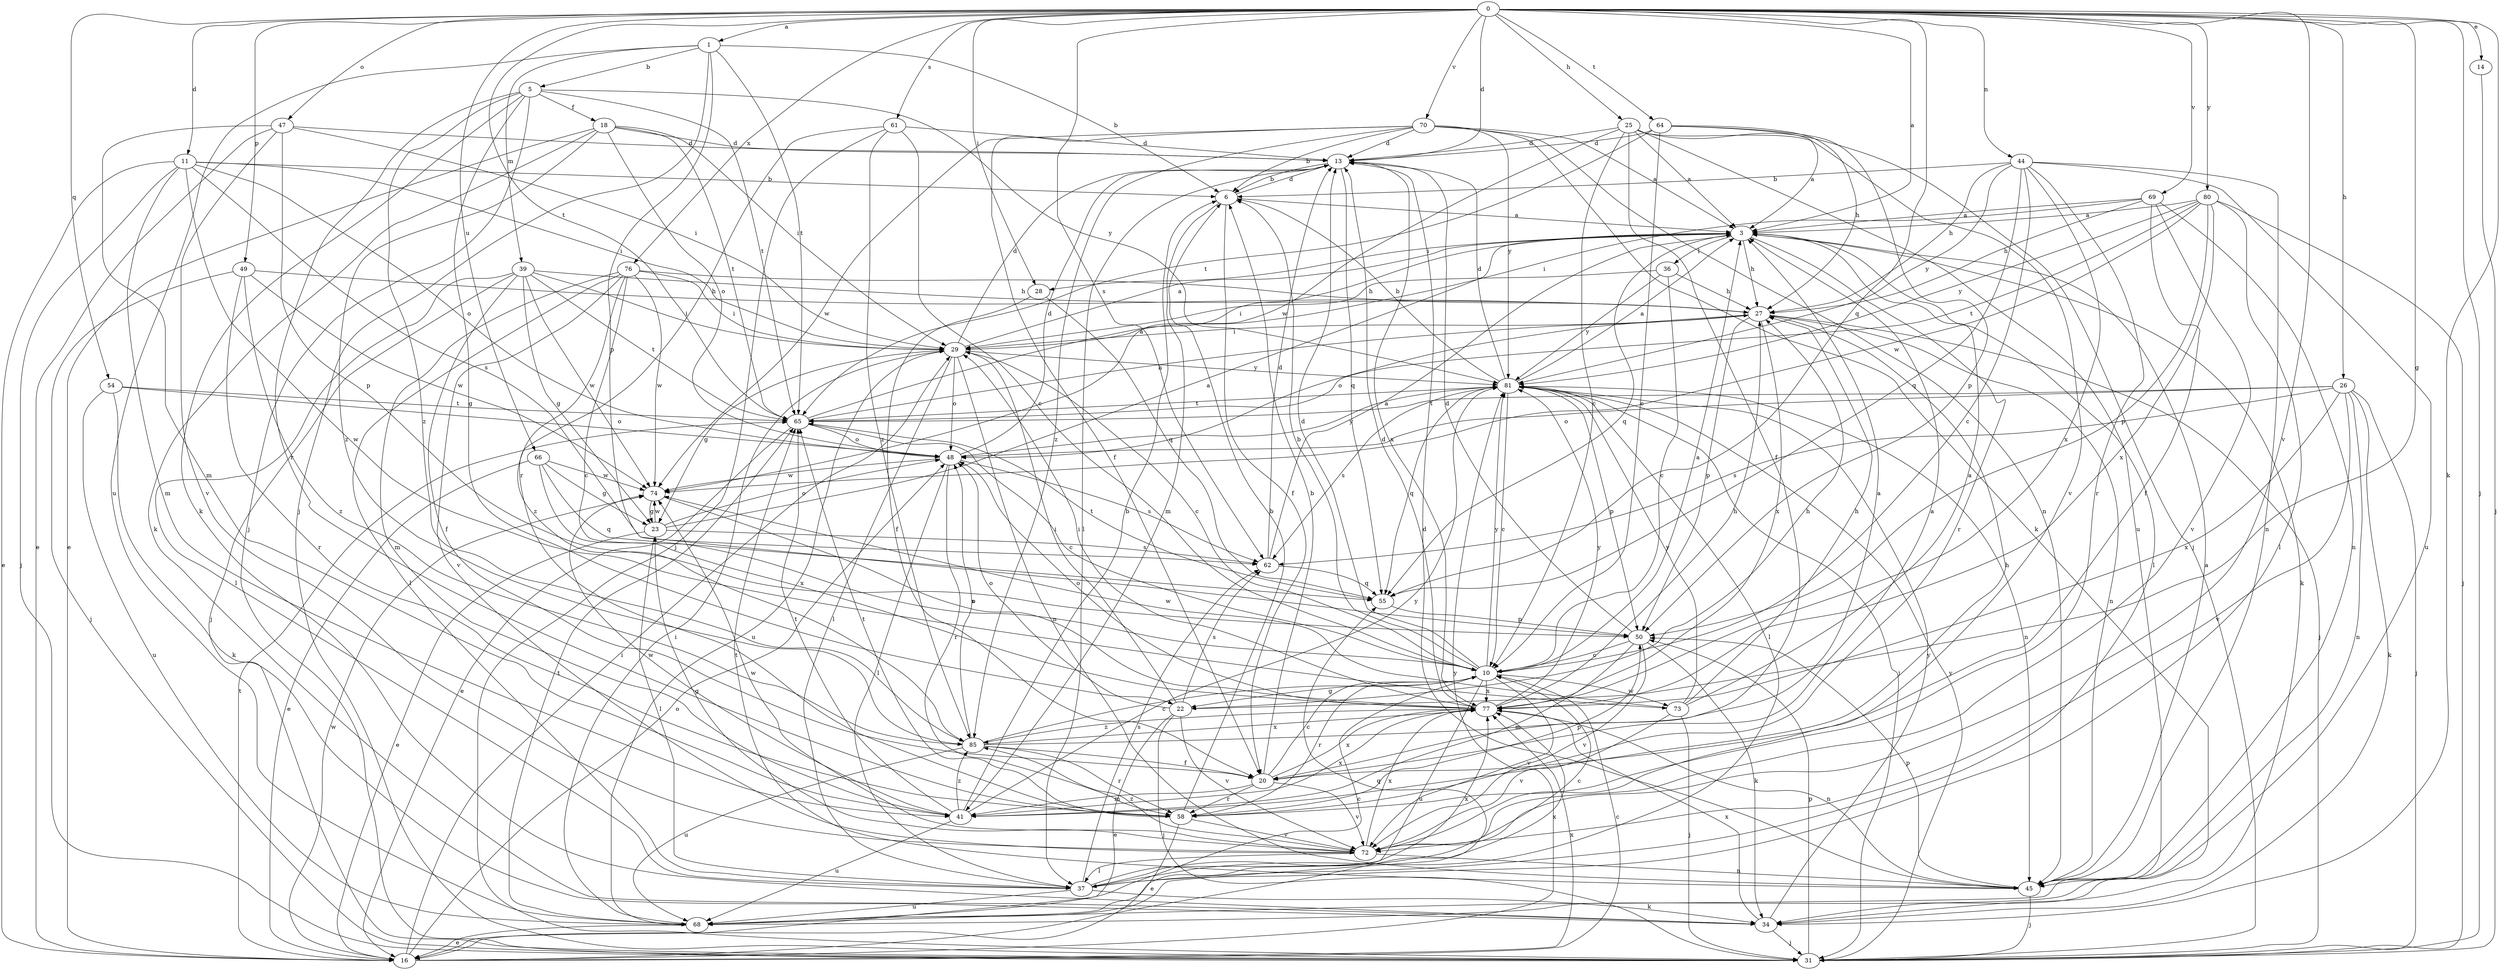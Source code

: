 strict digraph  {
0;
1;
3;
5;
6;
10;
11;
13;
14;
16;
18;
20;
22;
23;
25;
26;
27;
28;
29;
31;
34;
36;
37;
39;
41;
44;
45;
47;
48;
49;
50;
54;
55;
58;
61;
62;
64;
65;
66;
68;
69;
70;
72;
73;
74;
76;
77;
80;
81;
85;
0 -> 1  [label=a];
0 -> 3  [label=a];
0 -> 11  [label=d];
0 -> 13  [label=d];
0 -> 14  [label=e];
0 -> 22  [label=g];
0 -> 25  [label=h];
0 -> 26  [label=h];
0 -> 28  [label=i];
0 -> 31  [label=j];
0 -> 34  [label=k];
0 -> 44  [label=n];
0 -> 47  [label=o];
0 -> 49  [label=p];
0 -> 54  [label=q];
0 -> 55  [label=q];
0 -> 61  [label=s];
0 -> 62  [label=s];
0 -> 64  [label=t];
0 -> 65  [label=t];
0 -> 66  [label=u];
0 -> 69  [label=v];
0 -> 70  [label=v];
0 -> 72  [label=v];
0 -> 76  [label=x];
0 -> 80  [label=y];
1 -> 5  [label=b];
1 -> 6  [label=b];
1 -> 31  [label=j];
1 -> 39  [label=m];
1 -> 50  [label=p];
1 -> 65  [label=t];
1 -> 68  [label=u];
3 -> 27  [label=h];
3 -> 28  [label=i];
3 -> 34  [label=k];
3 -> 36  [label=l];
3 -> 37  [label=l];
3 -> 55  [label=q];
3 -> 58  [label=r];
5 -> 18  [label=f];
5 -> 22  [label=g];
5 -> 31  [label=j];
5 -> 34  [label=k];
5 -> 58  [label=r];
5 -> 65  [label=t];
5 -> 81  [label=y];
5 -> 85  [label=z];
6 -> 3  [label=a];
6 -> 13  [label=d];
6 -> 20  [label=f];
6 -> 41  [label=m];
10 -> 3  [label=a];
10 -> 6  [label=b];
10 -> 13  [label=d];
10 -> 22  [label=g];
10 -> 58  [label=r];
10 -> 68  [label=u];
10 -> 72  [label=v];
10 -> 73  [label=w];
10 -> 77  [label=x];
10 -> 81  [label=y];
11 -> 6  [label=b];
11 -> 16  [label=e];
11 -> 29  [label=i];
11 -> 31  [label=j];
11 -> 41  [label=m];
11 -> 48  [label=o];
11 -> 62  [label=s];
11 -> 73  [label=w];
13 -> 6  [label=b];
13 -> 37  [label=l];
13 -> 55  [label=q];
13 -> 77  [label=x];
14 -> 31  [label=j];
16 -> 10  [label=c];
16 -> 29  [label=i];
16 -> 48  [label=o];
16 -> 55  [label=q];
16 -> 65  [label=t];
16 -> 74  [label=w];
16 -> 77  [label=x];
16 -> 81  [label=y];
18 -> 13  [label=d];
18 -> 16  [label=e];
18 -> 29  [label=i];
18 -> 34  [label=k];
18 -> 48  [label=o];
18 -> 65  [label=t];
18 -> 85  [label=z];
20 -> 3  [label=a];
20 -> 6  [label=b];
20 -> 10  [label=c];
20 -> 41  [label=m];
20 -> 58  [label=r];
20 -> 72  [label=v];
20 -> 77  [label=x];
22 -> 16  [label=e];
22 -> 27  [label=h];
22 -> 29  [label=i];
22 -> 31  [label=j];
22 -> 48  [label=o];
22 -> 62  [label=s];
22 -> 72  [label=v];
23 -> 3  [label=a];
23 -> 16  [label=e];
23 -> 37  [label=l];
23 -> 48  [label=o];
23 -> 62  [label=s];
23 -> 74  [label=w];
25 -> 3  [label=a];
25 -> 10  [label=c];
25 -> 13  [label=d];
25 -> 20  [label=f];
25 -> 31  [label=j];
25 -> 68  [label=u];
25 -> 72  [label=v];
25 -> 74  [label=w];
26 -> 31  [label=j];
26 -> 34  [label=k];
26 -> 45  [label=n];
26 -> 48  [label=o];
26 -> 62  [label=s];
26 -> 65  [label=t];
26 -> 72  [label=v];
26 -> 77  [label=x];
27 -> 29  [label=i];
27 -> 31  [label=j];
27 -> 45  [label=n];
27 -> 48  [label=o];
27 -> 50  [label=p];
27 -> 77  [label=x];
28 -> 20  [label=f];
28 -> 55  [label=q];
29 -> 3  [label=a];
29 -> 10  [label=c];
29 -> 13  [label=d];
29 -> 23  [label=g];
29 -> 37  [label=l];
29 -> 45  [label=n];
29 -> 48  [label=o];
29 -> 68  [label=u];
29 -> 81  [label=y];
31 -> 50  [label=p];
31 -> 81  [label=y];
34 -> 31  [label=j];
34 -> 77  [label=x];
34 -> 81  [label=y];
36 -> 10  [label=c];
36 -> 27  [label=h];
36 -> 29  [label=i];
36 -> 81  [label=y];
37 -> 10  [label=c];
37 -> 34  [label=k];
37 -> 62  [label=s];
37 -> 68  [label=u];
37 -> 77  [label=x];
39 -> 20  [label=f];
39 -> 23  [label=g];
39 -> 27  [label=h];
39 -> 29  [label=i];
39 -> 31  [label=j];
39 -> 37  [label=l];
39 -> 65  [label=t];
39 -> 74  [label=w];
41 -> 6  [label=b];
41 -> 27  [label=h];
41 -> 65  [label=t];
41 -> 68  [label=u];
41 -> 74  [label=w];
41 -> 77  [label=x];
41 -> 81  [label=y];
41 -> 85  [label=z];
44 -> 6  [label=b];
44 -> 10  [label=c];
44 -> 27  [label=h];
44 -> 45  [label=n];
44 -> 55  [label=q];
44 -> 58  [label=r];
44 -> 68  [label=u];
44 -> 77  [label=x];
44 -> 81  [label=y];
45 -> 3  [label=a];
45 -> 13  [label=d];
45 -> 31  [label=j];
45 -> 50  [label=p];
45 -> 65  [label=t];
47 -> 13  [label=d];
47 -> 16  [label=e];
47 -> 29  [label=i];
47 -> 41  [label=m];
47 -> 50  [label=p];
47 -> 72  [label=v];
48 -> 13  [label=d];
48 -> 37  [label=l];
48 -> 58  [label=r];
48 -> 62  [label=s];
48 -> 74  [label=w];
48 -> 81  [label=y];
49 -> 27  [label=h];
49 -> 31  [label=j];
49 -> 58  [label=r];
49 -> 74  [label=w];
49 -> 85  [label=z];
50 -> 10  [label=c];
50 -> 13  [label=d];
50 -> 34  [label=k];
50 -> 41  [label=m];
50 -> 72  [label=v];
54 -> 34  [label=k];
54 -> 48  [label=o];
54 -> 65  [label=t];
54 -> 68  [label=u];
55 -> 50  [label=p];
55 -> 65  [label=t];
58 -> 6  [label=b];
58 -> 16  [label=e];
58 -> 50  [label=p];
58 -> 65  [label=t];
58 -> 72  [label=v];
61 -> 10  [label=c];
61 -> 13  [label=d];
61 -> 31  [label=j];
61 -> 58  [label=r];
61 -> 85  [label=z];
62 -> 3  [label=a];
62 -> 13  [label=d];
62 -> 55  [label=q];
64 -> 3  [label=a];
64 -> 10  [label=c];
64 -> 13  [label=d];
64 -> 27  [label=h];
64 -> 50  [label=p];
64 -> 65  [label=t];
65 -> 3  [label=a];
65 -> 10  [label=c];
65 -> 16  [label=e];
65 -> 27  [label=h];
65 -> 48  [label=o];
66 -> 16  [label=e];
66 -> 23  [label=g];
66 -> 55  [label=q];
66 -> 74  [label=w];
66 -> 77  [label=x];
68 -> 10  [label=c];
68 -> 16  [label=e];
68 -> 29  [label=i];
68 -> 65  [label=t];
68 -> 77  [label=x];
69 -> 3  [label=a];
69 -> 20  [label=f];
69 -> 27  [label=h];
69 -> 29  [label=i];
69 -> 45  [label=n];
69 -> 72  [label=v];
70 -> 3  [label=a];
70 -> 6  [label=b];
70 -> 13  [label=d];
70 -> 20  [label=f];
70 -> 34  [label=k];
70 -> 45  [label=n];
70 -> 74  [label=w];
70 -> 81  [label=y];
70 -> 85  [label=z];
72 -> 23  [label=g];
72 -> 37  [label=l];
72 -> 45  [label=n];
72 -> 74  [label=w];
72 -> 77  [label=x];
72 -> 85  [label=z];
73 -> 3  [label=a];
73 -> 27  [label=h];
73 -> 31  [label=j];
73 -> 72  [label=v];
73 -> 74  [label=w];
73 -> 81  [label=y];
74 -> 23  [label=g];
74 -> 77  [label=x];
76 -> 10  [label=c];
76 -> 27  [label=h];
76 -> 29  [label=i];
76 -> 37  [label=l];
76 -> 41  [label=m];
76 -> 72  [label=v];
76 -> 74  [label=w];
76 -> 85  [label=z];
77 -> 13  [label=d];
77 -> 27  [label=h];
77 -> 29  [label=i];
77 -> 45  [label=n];
77 -> 48  [label=o];
77 -> 81  [label=y];
77 -> 85  [label=z];
80 -> 3  [label=a];
80 -> 31  [label=j];
80 -> 37  [label=l];
80 -> 50  [label=p];
80 -> 65  [label=t];
80 -> 74  [label=w];
80 -> 77  [label=x];
80 -> 81  [label=y];
81 -> 3  [label=a];
81 -> 6  [label=b];
81 -> 10  [label=c];
81 -> 13  [label=d];
81 -> 31  [label=j];
81 -> 37  [label=l];
81 -> 45  [label=n];
81 -> 50  [label=p];
81 -> 55  [label=q];
81 -> 62  [label=s];
81 -> 65  [label=t];
85 -> 3  [label=a];
85 -> 10  [label=c];
85 -> 20  [label=f];
85 -> 48  [label=o];
85 -> 58  [label=r];
85 -> 68  [label=u];
85 -> 77  [label=x];
}
